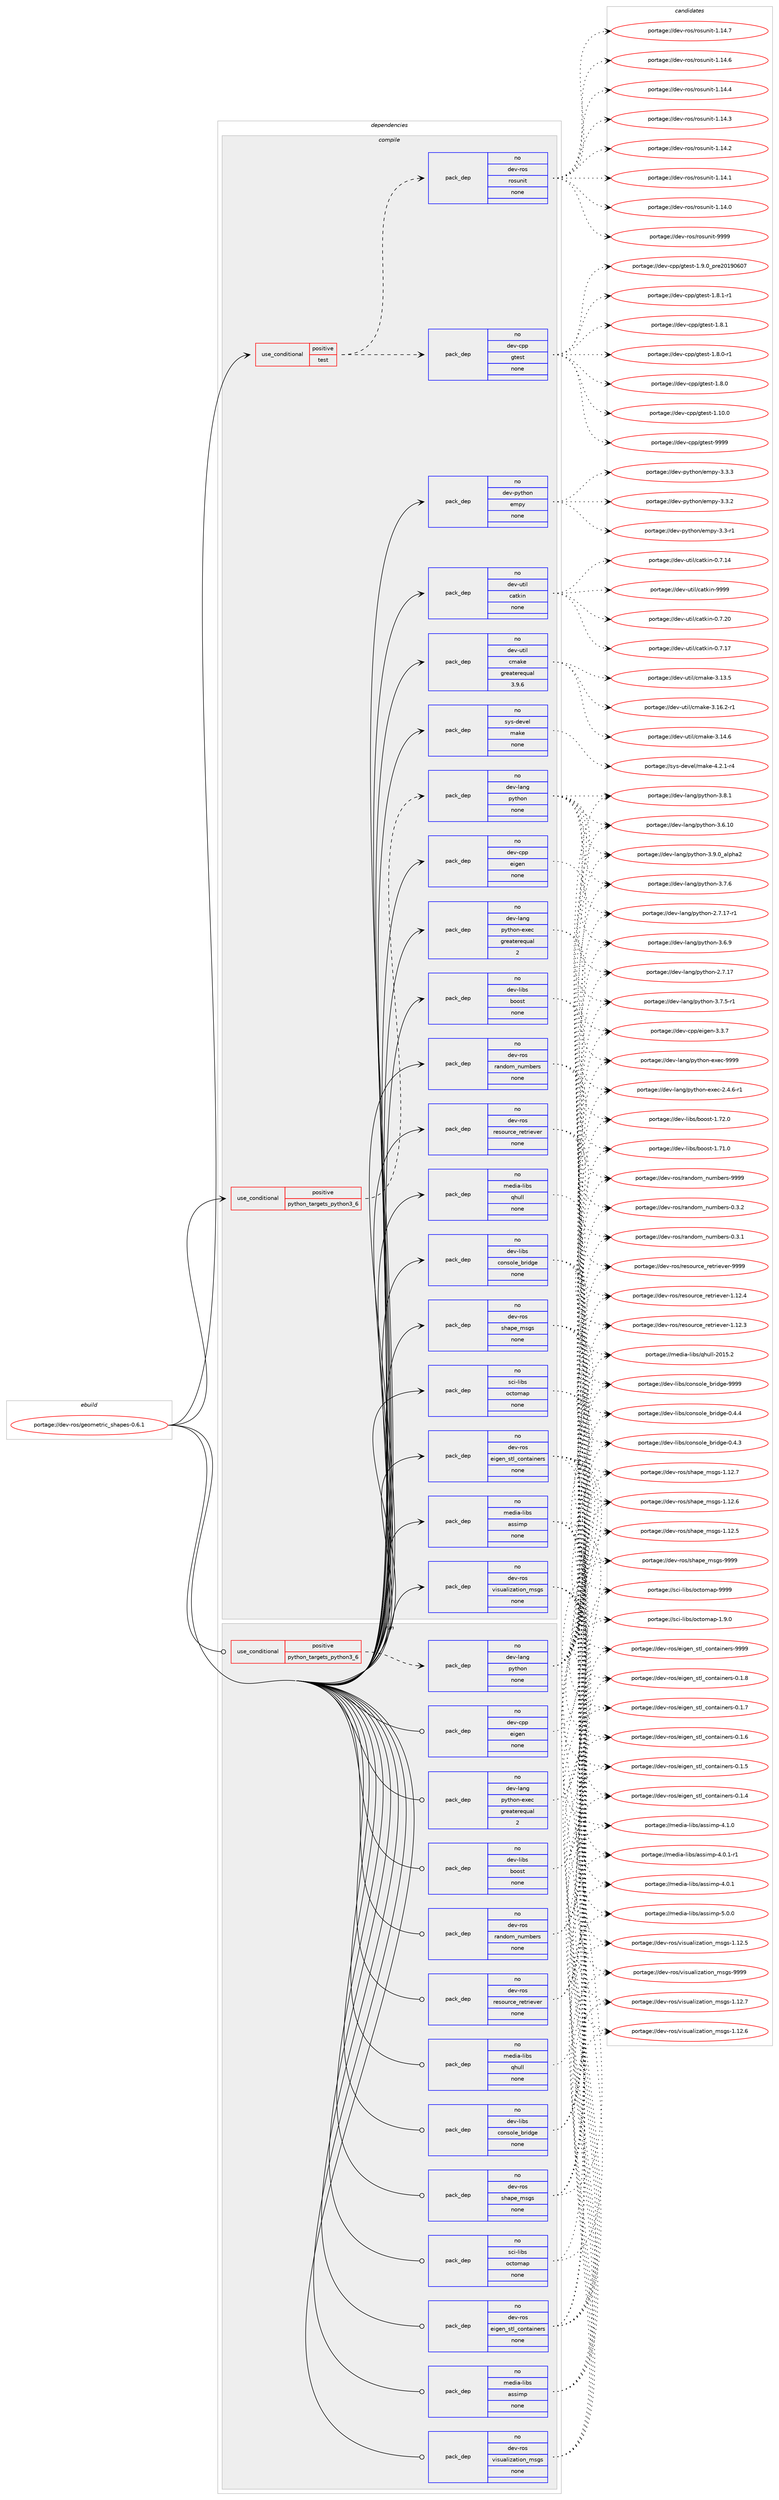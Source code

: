 digraph prolog {

# *************
# Graph options
# *************

newrank=true;
concentrate=true;
compound=true;
graph [rankdir=LR,fontname=Helvetica,fontsize=10,ranksep=1.5];#, ranksep=2.5, nodesep=0.2];
edge  [arrowhead=vee];
node  [fontname=Helvetica,fontsize=10];

# **********
# The ebuild
# **********

subgraph cluster_leftcol {
color=gray;
label=<<i>ebuild</i>>;
id [label="portage://dev-ros/geometric_shapes-0.6.1", color=red, width=4, href="../dev-ros/geometric_shapes-0.6.1.svg"];
}

# ****************
# The dependencies
# ****************

subgraph cluster_midcol {
color=gray;
label=<<i>dependencies</i>>;
subgraph cluster_compile {
fillcolor="#eeeeee";
style=filled;
label=<<i>compile</i>>;
subgraph cond100499 {
dependency402839 [label=<<TABLE BORDER="0" CELLBORDER="1" CELLSPACING="0" CELLPADDING="4"><TR><TD ROWSPAN="3" CELLPADDING="10">use_conditional</TD></TR><TR><TD>positive</TD></TR><TR><TD>python_targets_python3_6</TD></TR></TABLE>>, shape=none, color=red];
subgraph pack297487 {
dependency402840 [label=<<TABLE BORDER="0" CELLBORDER="1" CELLSPACING="0" CELLPADDING="4" WIDTH="220"><TR><TD ROWSPAN="6" CELLPADDING="30">pack_dep</TD></TR><TR><TD WIDTH="110">no</TD></TR><TR><TD>dev-lang</TD></TR><TR><TD>python</TD></TR><TR><TD>none</TD></TR><TR><TD></TD></TR></TABLE>>, shape=none, color=blue];
}
dependency402839:e -> dependency402840:w [weight=20,style="dashed",arrowhead="vee"];
}
id:e -> dependency402839:w [weight=20,style="solid",arrowhead="vee"];
subgraph cond100500 {
dependency402841 [label=<<TABLE BORDER="0" CELLBORDER="1" CELLSPACING="0" CELLPADDING="4"><TR><TD ROWSPAN="3" CELLPADDING="10">use_conditional</TD></TR><TR><TD>positive</TD></TR><TR><TD>test</TD></TR></TABLE>>, shape=none, color=red];
subgraph pack297488 {
dependency402842 [label=<<TABLE BORDER="0" CELLBORDER="1" CELLSPACING="0" CELLPADDING="4" WIDTH="220"><TR><TD ROWSPAN="6" CELLPADDING="30">pack_dep</TD></TR><TR><TD WIDTH="110">no</TD></TR><TR><TD>dev-cpp</TD></TR><TR><TD>gtest</TD></TR><TR><TD>none</TD></TR><TR><TD></TD></TR></TABLE>>, shape=none, color=blue];
}
dependency402841:e -> dependency402842:w [weight=20,style="dashed",arrowhead="vee"];
subgraph pack297489 {
dependency402843 [label=<<TABLE BORDER="0" CELLBORDER="1" CELLSPACING="0" CELLPADDING="4" WIDTH="220"><TR><TD ROWSPAN="6" CELLPADDING="30">pack_dep</TD></TR><TR><TD WIDTH="110">no</TD></TR><TR><TD>dev-ros</TD></TR><TR><TD>rosunit</TD></TR><TR><TD>none</TD></TR><TR><TD></TD></TR></TABLE>>, shape=none, color=blue];
}
dependency402841:e -> dependency402843:w [weight=20,style="dashed",arrowhead="vee"];
}
id:e -> dependency402841:w [weight=20,style="solid",arrowhead="vee"];
subgraph pack297490 {
dependency402844 [label=<<TABLE BORDER="0" CELLBORDER="1" CELLSPACING="0" CELLPADDING="4" WIDTH="220"><TR><TD ROWSPAN="6" CELLPADDING="30">pack_dep</TD></TR><TR><TD WIDTH="110">no</TD></TR><TR><TD>dev-cpp</TD></TR><TR><TD>eigen</TD></TR><TR><TD>none</TD></TR><TR><TD></TD></TR></TABLE>>, shape=none, color=blue];
}
id:e -> dependency402844:w [weight=20,style="solid",arrowhead="vee"];
subgraph pack297491 {
dependency402845 [label=<<TABLE BORDER="0" CELLBORDER="1" CELLSPACING="0" CELLPADDING="4" WIDTH="220"><TR><TD ROWSPAN="6" CELLPADDING="30">pack_dep</TD></TR><TR><TD WIDTH="110">no</TD></TR><TR><TD>dev-lang</TD></TR><TR><TD>python-exec</TD></TR><TR><TD>greaterequal</TD></TR><TR><TD>2</TD></TR></TABLE>>, shape=none, color=blue];
}
id:e -> dependency402845:w [weight=20,style="solid",arrowhead="vee"];
subgraph pack297492 {
dependency402846 [label=<<TABLE BORDER="0" CELLBORDER="1" CELLSPACING="0" CELLPADDING="4" WIDTH="220"><TR><TD ROWSPAN="6" CELLPADDING="30">pack_dep</TD></TR><TR><TD WIDTH="110">no</TD></TR><TR><TD>dev-libs</TD></TR><TR><TD>boost</TD></TR><TR><TD>none</TD></TR><TR><TD></TD></TR></TABLE>>, shape=none, color=blue];
}
id:e -> dependency402846:w [weight=20,style="solid",arrowhead="vee"];
subgraph pack297493 {
dependency402847 [label=<<TABLE BORDER="0" CELLBORDER="1" CELLSPACING="0" CELLPADDING="4" WIDTH="220"><TR><TD ROWSPAN="6" CELLPADDING="30">pack_dep</TD></TR><TR><TD WIDTH="110">no</TD></TR><TR><TD>dev-libs</TD></TR><TR><TD>console_bridge</TD></TR><TR><TD>none</TD></TR><TR><TD></TD></TR></TABLE>>, shape=none, color=blue];
}
id:e -> dependency402847:w [weight=20,style="solid",arrowhead="vee"];
subgraph pack297494 {
dependency402848 [label=<<TABLE BORDER="0" CELLBORDER="1" CELLSPACING="0" CELLPADDING="4" WIDTH="220"><TR><TD ROWSPAN="6" CELLPADDING="30">pack_dep</TD></TR><TR><TD WIDTH="110">no</TD></TR><TR><TD>dev-python</TD></TR><TR><TD>empy</TD></TR><TR><TD>none</TD></TR><TR><TD></TD></TR></TABLE>>, shape=none, color=blue];
}
id:e -> dependency402848:w [weight=20,style="solid",arrowhead="vee"];
subgraph pack297495 {
dependency402849 [label=<<TABLE BORDER="0" CELLBORDER="1" CELLSPACING="0" CELLPADDING="4" WIDTH="220"><TR><TD ROWSPAN="6" CELLPADDING="30">pack_dep</TD></TR><TR><TD WIDTH="110">no</TD></TR><TR><TD>dev-ros</TD></TR><TR><TD>eigen_stl_containers</TD></TR><TR><TD>none</TD></TR><TR><TD></TD></TR></TABLE>>, shape=none, color=blue];
}
id:e -> dependency402849:w [weight=20,style="solid",arrowhead="vee"];
subgraph pack297496 {
dependency402850 [label=<<TABLE BORDER="0" CELLBORDER="1" CELLSPACING="0" CELLPADDING="4" WIDTH="220"><TR><TD ROWSPAN="6" CELLPADDING="30">pack_dep</TD></TR><TR><TD WIDTH="110">no</TD></TR><TR><TD>dev-ros</TD></TR><TR><TD>random_numbers</TD></TR><TR><TD>none</TD></TR><TR><TD></TD></TR></TABLE>>, shape=none, color=blue];
}
id:e -> dependency402850:w [weight=20,style="solid",arrowhead="vee"];
subgraph pack297497 {
dependency402851 [label=<<TABLE BORDER="0" CELLBORDER="1" CELLSPACING="0" CELLPADDING="4" WIDTH="220"><TR><TD ROWSPAN="6" CELLPADDING="30">pack_dep</TD></TR><TR><TD WIDTH="110">no</TD></TR><TR><TD>dev-ros</TD></TR><TR><TD>resource_retriever</TD></TR><TR><TD>none</TD></TR><TR><TD></TD></TR></TABLE>>, shape=none, color=blue];
}
id:e -> dependency402851:w [weight=20,style="solid",arrowhead="vee"];
subgraph pack297498 {
dependency402852 [label=<<TABLE BORDER="0" CELLBORDER="1" CELLSPACING="0" CELLPADDING="4" WIDTH="220"><TR><TD ROWSPAN="6" CELLPADDING="30">pack_dep</TD></TR><TR><TD WIDTH="110">no</TD></TR><TR><TD>dev-ros</TD></TR><TR><TD>shape_msgs</TD></TR><TR><TD>none</TD></TR><TR><TD></TD></TR></TABLE>>, shape=none, color=blue];
}
id:e -> dependency402852:w [weight=20,style="solid",arrowhead="vee"];
subgraph pack297499 {
dependency402853 [label=<<TABLE BORDER="0" CELLBORDER="1" CELLSPACING="0" CELLPADDING="4" WIDTH="220"><TR><TD ROWSPAN="6" CELLPADDING="30">pack_dep</TD></TR><TR><TD WIDTH="110">no</TD></TR><TR><TD>dev-ros</TD></TR><TR><TD>visualization_msgs</TD></TR><TR><TD>none</TD></TR><TR><TD></TD></TR></TABLE>>, shape=none, color=blue];
}
id:e -> dependency402853:w [weight=20,style="solid",arrowhead="vee"];
subgraph pack297500 {
dependency402854 [label=<<TABLE BORDER="0" CELLBORDER="1" CELLSPACING="0" CELLPADDING="4" WIDTH="220"><TR><TD ROWSPAN="6" CELLPADDING="30">pack_dep</TD></TR><TR><TD WIDTH="110">no</TD></TR><TR><TD>dev-util</TD></TR><TR><TD>catkin</TD></TR><TR><TD>none</TD></TR><TR><TD></TD></TR></TABLE>>, shape=none, color=blue];
}
id:e -> dependency402854:w [weight=20,style="solid",arrowhead="vee"];
subgraph pack297501 {
dependency402855 [label=<<TABLE BORDER="0" CELLBORDER="1" CELLSPACING="0" CELLPADDING="4" WIDTH="220"><TR><TD ROWSPAN="6" CELLPADDING="30">pack_dep</TD></TR><TR><TD WIDTH="110">no</TD></TR><TR><TD>dev-util</TD></TR><TR><TD>cmake</TD></TR><TR><TD>greaterequal</TD></TR><TR><TD>3.9.6</TD></TR></TABLE>>, shape=none, color=blue];
}
id:e -> dependency402855:w [weight=20,style="solid",arrowhead="vee"];
subgraph pack297502 {
dependency402856 [label=<<TABLE BORDER="0" CELLBORDER="1" CELLSPACING="0" CELLPADDING="4" WIDTH="220"><TR><TD ROWSPAN="6" CELLPADDING="30">pack_dep</TD></TR><TR><TD WIDTH="110">no</TD></TR><TR><TD>media-libs</TD></TR><TR><TD>assimp</TD></TR><TR><TD>none</TD></TR><TR><TD></TD></TR></TABLE>>, shape=none, color=blue];
}
id:e -> dependency402856:w [weight=20,style="solid",arrowhead="vee"];
subgraph pack297503 {
dependency402857 [label=<<TABLE BORDER="0" CELLBORDER="1" CELLSPACING="0" CELLPADDING="4" WIDTH="220"><TR><TD ROWSPAN="6" CELLPADDING="30">pack_dep</TD></TR><TR><TD WIDTH="110">no</TD></TR><TR><TD>media-libs</TD></TR><TR><TD>qhull</TD></TR><TR><TD>none</TD></TR><TR><TD></TD></TR></TABLE>>, shape=none, color=blue];
}
id:e -> dependency402857:w [weight=20,style="solid",arrowhead="vee"];
subgraph pack297504 {
dependency402858 [label=<<TABLE BORDER="0" CELLBORDER="1" CELLSPACING="0" CELLPADDING="4" WIDTH="220"><TR><TD ROWSPAN="6" CELLPADDING="30">pack_dep</TD></TR><TR><TD WIDTH="110">no</TD></TR><TR><TD>sci-libs</TD></TR><TR><TD>octomap</TD></TR><TR><TD>none</TD></TR><TR><TD></TD></TR></TABLE>>, shape=none, color=blue];
}
id:e -> dependency402858:w [weight=20,style="solid",arrowhead="vee"];
subgraph pack297505 {
dependency402859 [label=<<TABLE BORDER="0" CELLBORDER="1" CELLSPACING="0" CELLPADDING="4" WIDTH="220"><TR><TD ROWSPAN="6" CELLPADDING="30">pack_dep</TD></TR><TR><TD WIDTH="110">no</TD></TR><TR><TD>sys-devel</TD></TR><TR><TD>make</TD></TR><TR><TD>none</TD></TR><TR><TD></TD></TR></TABLE>>, shape=none, color=blue];
}
id:e -> dependency402859:w [weight=20,style="solid",arrowhead="vee"];
}
subgraph cluster_compileandrun {
fillcolor="#eeeeee";
style=filled;
label=<<i>compile and run</i>>;
}
subgraph cluster_run {
fillcolor="#eeeeee";
style=filled;
label=<<i>run</i>>;
subgraph cond100501 {
dependency402860 [label=<<TABLE BORDER="0" CELLBORDER="1" CELLSPACING="0" CELLPADDING="4"><TR><TD ROWSPAN="3" CELLPADDING="10">use_conditional</TD></TR><TR><TD>positive</TD></TR><TR><TD>python_targets_python3_6</TD></TR></TABLE>>, shape=none, color=red];
subgraph pack297506 {
dependency402861 [label=<<TABLE BORDER="0" CELLBORDER="1" CELLSPACING="0" CELLPADDING="4" WIDTH="220"><TR><TD ROWSPAN="6" CELLPADDING="30">pack_dep</TD></TR><TR><TD WIDTH="110">no</TD></TR><TR><TD>dev-lang</TD></TR><TR><TD>python</TD></TR><TR><TD>none</TD></TR><TR><TD></TD></TR></TABLE>>, shape=none, color=blue];
}
dependency402860:e -> dependency402861:w [weight=20,style="dashed",arrowhead="vee"];
}
id:e -> dependency402860:w [weight=20,style="solid",arrowhead="odot"];
subgraph pack297507 {
dependency402862 [label=<<TABLE BORDER="0" CELLBORDER="1" CELLSPACING="0" CELLPADDING="4" WIDTH="220"><TR><TD ROWSPAN="6" CELLPADDING="30">pack_dep</TD></TR><TR><TD WIDTH="110">no</TD></TR><TR><TD>dev-cpp</TD></TR><TR><TD>eigen</TD></TR><TR><TD>none</TD></TR><TR><TD></TD></TR></TABLE>>, shape=none, color=blue];
}
id:e -> dependency402862:w [weight=20,style="solid",arrowhead="odot"];
subgraph pack297508 {
dependency402863 [label=<<TABLE BORDER="0" CELLBORDER="1" CELLSPACING="0" CELLPADDING="4" WIDTH="220"><TR><TD ROWSPAN="6" CELLPADDING="30">pack_dep</TD></TR><TR><TD WIDTH="110">no</TD></TR><TR><TD>dev-lang</TD></TR><TR><TD>python-exec</TD></TR><TR><TD>greaterequal</TD></TR><TR><TD>2</TD></TR></TABLE>>, shape=none, color=blue];
}
id:e -> dependency402863:w [weight=20,style="solid",arrowhead="odot"];
subgraph pack297509 {
dependency402864 [label=<<TABLE BORDER="0" CELLBORDER="1" CELLSPACING="0" CELLPADDING="4" WIDTH="220"><TR><TD ROWSPAN="6" CELLPADDING="30">pack_dep</TD></TR><TR><TD WIDTH="110">no</TD></TR><TR><TD>dev-libs</TD></TR><TR><TD>boost</TD></TR><TR><TD>none</TD></TR><TR><TD></TD></TR></TABLE>>, shape=none, color=blue];
}
id:e -> dependency402864:w [weight=20,style="solid",arrowhead="odot"];
subgraph pack297510 {
dependency402865 [label=<<TABLE BORDER="0" CELLBORDER="1" CELLSPACING="0" CELLPADDING="4" WIDTH="220"><TR><TD ROWSPAN="6" CELLPADDING="30">pack_dep</TD></TR><TR><TD WIDTH="110">no</TD></TR><TR><TD>dev-libs</TD></TR><TR><TD>console_bridge</TD></TR><TR><TD>none</TD></TR><TR><TD></TD></TR></TABLE>>, shape=none, color=blue];
}
id:e -> dependency402865:w [weight=20,style="solid",arrowhead="odot"];
subgraph pack297511 {
dependency402866 [label=<<TABLE BORDER="0" CELLBORDER="1" CELLSPACING="0" CELLPADDING="4" WIDTH="220"><TR><TD ROWSPAN="6" CELLPADDING="30">pack_dep</TD></TR><TR><TD WIDTH="110">no</TD></TR><TR><TD>dev-ros</TD></TR><TR><TD>eigen_stl_containers</TD></TR><TR><TD>none</TD></TR><TR><TD></TD></TR></TABLE>>, shape=none, color=blue];
}
id:e -> dependency402866:w [weight=20,style="solid",arrowhead="odot"];
subgraph pack297512 {
dependency402867 [label=<<TABLE BORDER="0" CELLBORDER="1" CELLSPACING="0" CELLPADDING="4" WIDTH="220"><TR><TD ROWSPAN="6" CELLPADDING="30">pack_dep</TD></TR><TR><TD WIDTH="110">no</TD></TR><TR><TD>dev-ros</TD></TR><TR><TD>random_numbers</TD></TR><TR><TD>none</TD></TR><TR><TD></TD></TR></TABLE>>, shape=none, color=blue];
}
id:e -> dependency402867:w [weight=20,style="solid",arrowhead="odot"];
subgraph pack297513 {
dependency402868 [label=<<TABLE BORDER="0" CELLBORDER="1" CELLSPACING="0" CELLPADDING="4" WIDTH="220"><TR><TD ROWSPAN="6" CELLPADDING="30">pack_dep</TD></TR><TR><TD WIDTH="110">no</TD></TR><TR><TD>dev-ros</TD></TR><TR><TD>resource_retriever</TD></TR><TR><TD>none</TD></TR><TR><TD></TD></TR></TABLE>>, shape=none, color=blue];
}
id:e -> dependency402868:w [weight=20,style="solid",arrowhead="odot"];
subgraph pack297514 {
dependency402869 [label=<<TABLE BORDER="0" CELLBORDER="1" CELLSPACING="0" CELLPADDING="4" WIDTH="220"><TR><TD ROWSPAN="6" CELLPADDING="30">pack_dep</TD></TR><TR><TD WIDTH="110">no</TD></TR><TR><TD>dev-ros</TD></TR><TR><TD>shape_msgs</TD></TR><TR><TD>none</TD></TR><TR><TD></TD></TR></TABLE>>, shape=none, color=blue];
}
id:e -> dependency402869:w [weight=20,style="solid",arrowhead="odot"];
subgraph pack297515 {
dependency402870 [label=<<TABLE BORDER="0" CELLBORDER="1" CELLSPACING="0" CELLPADDING="4" WIDTH="220"><TR><TD ROWSPAN="6" CELLPADDING="30">pack_dep</TD></TR><TR><TD WIDTH="110">no</TD></TR><TR><TD>dev-ros</TD></TR><TR><TD>visualization_msgs</TD></TR><TR><TD>none</TD></TR><TR><TD></TD></TR></TABLE>>, shape=none, color=blue];
}
id:e -> dependency402870:w [weight=20,style="solid",arrowhead="odot"];
subgraph pack297516 {
dependency402871 [label=<<TABLE BORDER="0" CELLBORDER="1" CELLSPACING="0" CELLPADDING="4" WIDTH="220"><TR><TD ROWSPAN="6" CELLPADDING="30">pack_dep</TD></TR><TR><TD WIDTH="110">no</TD></TR><TR><TD>media-libs</TD></TR><TR><TD>assimp</TD></TR><TR><TD>none</TD></TR><TR><TD></TD></TR></TABLE>>, shape=none, color=blue];
}
id:e -> dependency402871:w [weight=20,style="solid",arrowhead="odot"];
subgraph pack297517 {
dependency402872 [label=<<TABLE BORDER="0" CELLBORDER="1" CELLSPACING="0" CELLPADDING="4" WIDTH="220"><TR><TD ROWSPAN="6" CELLPADDING="30">pack_dep</TD></TR><TR><TD WIDTH="110">no</TD></TR><TR><TD>media-libs</TD></TR><TR><TD>qhull</TD></TR><TR><TD>none</TD></TR><TR><TD></TD></TR></TABLE>>, shape=none, color=blue];
}
id:e -> dependency402872:w [weight=20,style="solid",arrowhead="odot"];
subgraph pack297518 {
dependency402873 [label=<<TABLE BORDER="0" CELLBORDER="1" CELLSPACING="0" CELLPADDING="4" WIDTH="220"><TR><TD ROWSPAN="6" CELLPADDING="30">pack_dep</TD></TR><TR><TD WIDTH="110">no</TD></TR><TR><TD>sci-libs</TD></TR><TR><TD>octomap</TD></TR><TR><TD>none</TD></TR><TR><TD></TD></TR></TABLE>>, shape=none, color=blue];
}
id:e -> dependency402873:w [weight=20,style="solid",arrowhead="odot"];
}
}

# **************
# The candidates
# **************

subgraph cluster_choices {
rank=same;
color=gray;
label=<<i>candidates</i>>;

subgraph choice297487 {
color=black;
nodesep=1;
choice10010111845108971101034711212111610411111045514657464895971081121049750 [label="portage://dev-lang/python-3.9.0_alpha2", color=red, width=4,href="../dev-lang/python-3.9.0_alpha2.svg"];
choice100101118451089711010347112121116104111110455146564649 [label="portage://dev-lang/python-3.8.1", color=red, width=4,href="../dev-lang/python-3.8.1.svg"];
choice100101118451089711010347112121116104111110455146554654 [label="portage://dev-lang/python-3.7.6", color=red, width=4,href="../dev-lang/python-3.7.6.svg"];
choice1001011184510897110103471121211161041111104551465546534511449 [label="portage://dev-lang/python-3.7.5-r1", color=red, width=4,href="../dev-lang/python-3.7.5-r1.svg"];
choice100101118451089711010347112121116104111110455146544657 [label="portage://dev-lang/python-3.6.9", color=red, width=4,href="../dev-lang/python-3.6.9.svg"];
choice10010111845108971101034711212111610411111045514654464948 [label="portage://dev-lang/python-3.6.10", color=red, width=4,href="../dev-lang/python-3.6.10.svg"];
choice100101118451089711010347112121116104111110455046554649554511449 [label="portage://dev-lang/python-2.7.17-r1", color=red, width=4,href="../dev-lang/python-2.7.17-r1.svg"];
choice10010111845108971101034711212111610411111045504655464955 [label="portage://dev-lang/python-2.7.17", color=red, width=4,href="../dev-lang/python-2.7.17.svg"];
dependency402840:e -> choice10010111845108971101034711212111610411111045514657464895971081121049750:w [style=dotted,weight="100"];
dependency402840:e -> choice100101118451089711010347112121116104111110455146564649:w [style=dotted,weight="100"];
dependency402840:e -> choice100101118451089711010347112121116104111110455146554654:w [style=dotted,weight="100"];
dependency402840:e -> choice1001011184510897110103471121211161041111104551465546534511449:w [style=dotted,weight="100"];
dependency402840:e -> choice100101118451089711010347112121116104111110455146544657:w [style=dotted,weight="100"];
dependency402840:e -> choice10010111845108971101034711212111610411111045514654464948:w [style=dotted,weight="100"];
dependency402840:e -> choice100101118451089711010347112121116104111110455046554649554511449:w [style=dotted,weight="100"];
dependency402840:e -> choice10010111845108971101034711212111610411111045504655464955:w [style=dotted,weight="100"];
}
subgraph choice297488 {
color=black;
nodesep=1;
choice1001011184599112112471031161011151164557575757 [label="portage://dev-cpp/gtest-9999", color=red, width=4,href="../dev-cpp/gtest-9999.svg"];
choice100101118459911211247103116101115116454946574648951121141015048495748544855 [label="portage://dev-cpp/gtest-1.9.0_pre20190607", color=red, width=4,href="../dev-cpp/gtest-1.9.0_pre20190607.svg"];
choice1001011184599112112471031161011151164549465646494511449 [label="portage://dev-cpp/gtest-1.8.1-r1", color=red, width=4,href="../dev-cpp/gtest-1.8.1-r1.svg"];
choice100101118459911211247103116101115116454946564649 [label="portage://dev-cpp/gtest-1.8.1", color=red, width=4,href="../dev-cpp/gtest-1.8.1.svg"];
choice1001011184599112112471031161011151164549465646484511449 [label="portage://dev-cpp/gtest-1.8.0-r1", color=red, width=4,href="../dev-cpp/gtest-1.8.0-r1.svg"];
choice100101118459911211247103116101115116454946564648 [label="portage://dev-cpp/gtest-1.8.0", color=red, width=4,href="../dev-cpp/gtest-1.8.0.svg"];
choice10010111845991121124710311610111511645494649484648 [label="portage://dev-cpp/gtest-1.10.0", color=red, width=4,href="../dev-cpp/gtest-1.10.0.svg"];
dependency402842:e -> choice1001011184599112112471031161011151164557575757:w [style=dotted,weight="100"];
dependency402842:e -> choice100101118459911211247103116101115116454946574648951121141015048495748544855:w [style=dotted,weight="100"];
dependency402842:e -> choice1001011184599112112471031161011151164549465646494511449:w [style=dotted,weight="100"];
dependency402842:e -> choice100101118459911211247103116101115116454946564649:w [style=dotted,weight="100"];
dependency402842:e -> choice1001011184599112112471031161011151164549465646484511449:w [style=dotted,weight="100"];
dependency402842:e -> choice100101118459911211247103116101115116454946564648:w [style=dotted,weight="100"];
dependency402842:e -> choice10010111845991121124710311610111511645494649484648:w [style=dotted,weight="100"];
}
subgraph choice297489 {
color=black;
nodesep=1;
choice10010111845114111115471141111151171101051164557575757 [label="portage://dev-ros/rosunit-9999", color=red, width=4,href="../dev-ros/rosunit-9999.svg"];
choice100101118451141111154711411111511711010511645494649524655 [label="portage://dev-ros/rosunit-1.14.7", color=red, width=4,href="../dev-ros/rosunit-1.14.7.svg"];
choice100101118451141111154711411111511711010511645494649524654 [label="portage://dev-ros/rosunit-1.14.6", color=red, width=4,href="../dev-ros/rosunit-1.14.6.svg"];
choice100101118451141111154711411111511711010511645494649524652 [label="portage://dev-ros/rosunit-1.14.4", color=red, width=4,href="../dev-ros/rosunit-1.14.4.svg"];
choice100101118451141111154711411111511711010511645494649524651 [label="portage://dev-ros/rosunit-1.14.3", color=red, width=4,href="../dev-ros/rosunit-1.14.3.svg"];
choice100101118451141111154711411111511711010511645494649524650 [label="portage://dev-ros/rosunit-1.14.2", color=red, width=4,href="../dev-ros/rosunit-1.14.2.svg"];
choice100101118451141111154711411111511711010511645494649524649 [label="portage://dev-ros/rosunit-1.14.1", color=red, width=4,href="../dev-ros/rosunit-1.14.1.svg"];
choice100101118451141111154711411111511711010511645494649524648 [label="portage://dev-ros/rosunit-1.14.0", color=red, width=4,href="../dev-ros/rosunit-1.14.0.svg"];
dependency402843:e -> choice10010111845114111115471141111151171101051164557575757:w [style=dotted,weight="100"];
dependency402843:e -> choice100101118451141111154711411111511711010511645494649524655:w [style=dotted,weight="100"];
dependency402843:e -> choice100101118451141111154711411111511711010511645494649524654:w [style=dotted,weight="100"];
dependency402843:e -> choice100101118451141111154711411111511711010511645494649524652:w [style=dotted,weight="100"];
dependency402843:e -> choice100101118451141111154711411111511711010511645494649524651:w [style=dotted,weight="100"];
dependency402843:e -> choice100101118451141111154711411111511711010511645494649524650:w [style=dotted,weight="100"];
dependency402843:e -> choice100101118451141111154711411111511711010511645494649524649:w [style=dotted,weight="100"];
dependency402843:e -> choice100101118451141111154711411111511711010511645494649524648:w [style=dotted,weight="100"];
}
subgraph choice297490 {
color=black;
nodesep=1;
choice100101118459911211247101105103101110455146514655 [label="portage://dev-cpp/eigen-3.3.7", color=red, width=4,href="../dev-cpp/eigen-3.3.7.svg"];
dependency402844:e -> choice100101118459911211247101105103101110455146514655:w [style=dotted,weight="100"];
}
subgraph choice297491 {
color=black;
nodesep=1;
choice10010111845108971101034711212111610411111045101120101994557575757 [label="portage://dev-lang/python-exec-9999", color=red, width=4,href="../dev-lang/python-exec-9999.svg"];
choice10010111845108971101034711212111610411111045101120101994550465246544511449 [label="portage://dev-lang/python-exec-2.4.6-r1", color=red, width=4,href="../dev-lang/python-exec-2.4.6-r1.svg"];
dependency402845:e -> choice10010111845108971101034711212111610411111045101120101994557575757:w [style=dotted,weight="100"];
dependency402845:e -> choice10010111845108971101034711212111610411111045101120101994550465246544511449:w [style=dotted,weight="100"];
}
subgraph choice297492 {
color=black;
nodesep=1;
choice1001011184510810598115479811111111511645494655504648 [label="portage://dev-libs/boost-1.72.0", color=red, width=4,href="../dev-libs/boost-1.72.0.svg"];
choice1001011184510810598115479811111111511645494655494648 [label="portage://dev-libs/boost-1.71.0", color=red, width=4,href="../dev-libs/boost-1.71.0.svg"];
dependency402846:e -> choice1001011184510810598115479811111111511645494655504648:w [style=dotted,weight="100"];
dependency402846:e -> choice1001011184510810598115479811111111511645494655494648:w [style=dotted,weight="100"];
}
subgraph choice297493 {
color=black;
nodesep=1;
choice1001011184510810598115479911111011511110810195981141051001031014557575757 [label="portage://dev-libs/console_bridge-9999", color=red, width=4,href="../dev-libs/console_bridge-9999.svg"];
choice100101118451081059811547991111101151111081019598114105100103101454846524652 [label="portage://dev-libs/console_bridge-0.4.4", color=red, width=4,href="../dev-libs/console_bridge-0.4.4.svg"];
choice100101118451081059811547991111101151111081019598114105100103101454846524651 [label="portage://dev-libs/console_bridge-0.4.3", color=red, width=4,href="../dev-libs/console_bridge-0.4.3.svg"];
dependency402847:e -> choice1001011184510810598115479911111011511110810195981141051001031014557575757:w [style=dotted,weight="100"];
dependency402847:e -> choice100101118451081059811547991111101151111081019598114105100103101454846524652:w [style=dotted,weight="100"];
dependency402847:e -> choice100101118451081059811547991111101151111081019598114105100103101454846524651:w [style=dotted,weight="100"];
}
subgraph choice297494 {
color=black;
nodesep=1;
choice1001011184511212111610411111047101109112121455146514651 [label="portage://dev-python/empy-3.3.3", color=red, width=4,href="../dev-python/empy-3.3.3.svg"];
choice1001011184511212111610411111047101109112121455146514650 [label="portage://dev-python/empy-3.3.2", color=red, width=4,href="../dev-python/empy-3.3.2.svg"];
choice1001011184511212111610411111047101109112121455146514511449 [label="portage://dev-python/empy-3.3-r1", color=red, width=4,href="../dev-python/empy-3.3-r1.svg"];
dependency402848:e -> choice1001011184511212111610411111047101109112121455146514651:w [style=dotted,weight="100"];
dependency402848:e -> choice1001011184511212111610411111047101109112121455146514650:w [style=dotted,weight="100"];
dependency402848:e -> choice1001011184511212111610411111047101109112121455146514511449:w [style=dotted,weight="100"];
}
subgraph choice297495 {
color=black;
nodesep=1;
choice1001011184511411111547101105103101110951151161089599111110116971051101011141154557575757 [label="portage://dev-ros/eigen_stl_containers-9999", color=red, width=4,href="../dev-ros/eigen_stl_containers-9999.svg"];
choice100101118451141111154710110510310111095115116108959911111011697105110101114115454846494656 [label="portage://dev-ros/eigen_stl_containers-0.1.8", color=red, width=4,href="../dev-ros/eigen_stl_containers-0.1.8.svg"];
choice100101118451141111154710110510310111095115116108959911111011697105110101114115454846494655 [label="portage://dev-ros/eigen_stl_containers-0.1.7", color=red, width=4,href="../dev-ros/eigen_stl_containers-0.1.7.svg"];
choice100101118451141111154710110510310111095115116108959911111011697105110101114115454846494654 [label="portage://dev-ros/eigen_stl_containers-0.1.6", color=red, width=4,href="../dev-ros/eigen_stl_containers-0.1.6.svg"];
choice100101118451141111154710110510310111095115116108959911111011697105110101114115454846494653 [label="portage://dev-ros/eigen_stl_containers-0.1.5", color=red, width=4,href="../dev-ros/eigen_stl_containers-0.1.5.svg"];
choice100101118451141111154710110510310111095115116108959911111011697105110101114115454846494652 [label="portage://dev-ros/eigen_stl_containers-0.1.4", color=red, width=4,href="../dev-ros/eigen_stl_containers-0.1.4.svg"];
dependency402849:e -> choice1001011184511411111547101105103101110951151161089599111110116971051101011141154557575757:w [style=dotted,weight="100"];
dependency402849:e -> choice100101118451141111154710110510310111095115116108959911111011697105110101114115454846494656:w [style=dotted,weight="100"];
dependency402849:e -> choice100101118451141111154710110510310111095115116108959911111011697105110101114115454846494655:w [style=dotted,weight="100"];
dependency402849:e -> choice100101118451141111154710110510310111095115116108959911111011697105110101114115454846494654:w [style=dotted,weight="100"];
dependency402849:e -> choice100101118451141111154710110510310111095115116108959911111011697105110101114115454846494653:w [style=dotted,weight="100"];
dependency402849:e -> choice100101118451141111154710110510310111095115116108959911111011697105110101114115454846494652:w [style=dotted,weight="100"];
}
subgraph choice297496 {
color=black;
nodesep=1;
choice10010111845114111115471149711010011110995110117109981011141154557575757 [label="portage://dev-ros/random_numbers-9999", color=red, width=4,href="../dev-ros/random_numbers-9999.svg"];
choice1001011184511411111547114971101001111099511011710998101114115454846514650 [label="portage://dev-ros/random_numbers-0.3.2", color=red, width=4,href="../dev-ros/random_numbers-0.3.2.svg"];
choice1001011184511411111547114971101001111099511011710998101114115454846514649 [label="portage://dev-ros/random_numbers-0.3.1", color=red, width=4,href="../dev-ros/random_numbers-0.3.1.svg"];
dependency402850:e -> choice10010111845114111115471149711010011110995110117109981011141154557575757:w [style=dotted,weight="100"];
dependency402850:e -> choice1001011184511411111547114971101001111099511011710998101114115454846514650:w [style=dotted,weight="100"];
dependency402850:e -> choice1001011184511411111547114971101001111099511011710998101114115454846514649:w [style=dotted,weight="100"];
}
subgraph choice297497 {
color=black;
nodesep=1;
choice100101118451141111154711410111511111711499101951141011161141051011181011144557575757 [label="portage://dev-ros/resource_retriever-9999", color=red, width=4,href="../dev-ros/resource_retriever-9999.svg"];
choice1001011184511411111547114101115111117114991019511410111611410510111810111445494649504652 [label="portage://dev-ros/resource_retriever-1.12.4", color=red, width=4,href="../dev-ros/resource_retriever-1.12.4.svg"];
choice1001011184511411111547114101115111117114991019511410111611410510111810111445494649504651 [label="portage://dev-ros/resource_retriever-1.12.3", color=red, width=4,href="../dev-ros/resource_retriever-1.12.3.svg"];
dependency402851:e -> choice100101118451141111154711410111511111711499101951141011161141051011181011144557575757:w [style=dotted,weight="100"];
dependency402851:e -> choice1001011184511411111547114101115111117114991019511410111611410510111810111445494649504652:w [style=dotted,weight="100"];
dependency402851:e -> choice1001011184511411111547114101115111117114991019511410111611410510111810111445494649504651:w [style=dotted,weight="100"];
}
subgraph choice297498 {
color=black;
nodesep=1;
choice100101118451141111154711510497112101951091151031154557575757 [label="portage://dev-ros/shape_msgs-9999", color=red, width=4,href="../dev-ros/shape_msgs-9999.svg"];
choice1001011184511411111547115104971121019510911510311545494649504655 [label="portage://dev-ros/shape_msgs-1.12.7", color=red, width=4,href="../dev-ros/shape_msgs-1.12.7.svg"];
choice1001011184511411111547115104971121019510911510311545494649504654 [label="portage://dev-ros/shape_msgs-1.12.6", color=red, width=4,href="../dev-ros/shape_msgs-1.12.6.svg"];
choice1001011184511411111547115104971121019510911510311545494649504653 [label="portage://dev-ros/shape_msgs-1.12.5", color=red, width=4,href="../dev-ros/shape_msgs-1.12.5.svg"];
dependency402852:e -> choice100101118451141111154711510497112101951091151031154557575757:w [style=dotted,weight="100"];
dependency402852:e -> choice1001011184511411111547115104971121019510911510311545494649504655:w [style=dotted,weight="100"];
dependency402852:e -> choice1001011184511411111547115104971121019510911510311545494649504654:w [style=dotted,weight="100"];
dependency402852:e -> choice1001011184511411111547115104971121019510911510311545494649504653:w [style=dotted,weight="100"];
}
subgraph choice297499 {
color=black;
nodesep=1;
choice10010111845114111115471181051151179710810512297116105111110951091151031154557575757 [label="portage://dev-ros/visualization_msgs-9999", color=red, width=4,href="../dev-ros/visualization_msgs-9999.svg"];
choice100101118451141111154711810511511797108105122971161051111109510911510311545494649504655 [label="portage://dev-ros/visualization_msgs-1.12.7", color=red, width=4,href="../dev-ros/visualization_msgs-1.12.7.svg"];
choice100101118451141111154711810511511797108105122971161051111109510911510311545494649504654 [label="portage://dev-ros/visualization_msgs-1.12.6", color=red, width=4,href="../dev-ros/visualization_msgs-1.12.6.svg"];
choice100101118451141111154711810511511797108105122971161051111109510911510311545494649504653 [label="portage://dev-ros/visualization_msgs-1.12.5", color=red, width=4,href="../dev-ros/visualization_msgs-1.12.5.svg"];
dependency402853:e -> choice10010111845114111115471181051151179710810512297116105111110951091151031154557575757:w [style=dotted,weight="100"];
dependency402853:e -> choice100101118451141111154711810511511797108105122971161051111109510911510311545494649504655:w [style=dotted,weight="100"];
dependency402853:e -> choice100101118451141111154711810511511797108105122971161051111109510911510311545494649504654:w [style=dotted,weight="100"];
dependency402853:e -> choice100101118451141111154711810511511797108105122971161051111109510911510311545494649504653:w [style=dotted,weight="100"];
}
subgraph choice297500 {
color=black;
nodesep=1;
choice100101118451171161051084799971161071051104557575757 [label="portage://dev-util/catkin-9999", color=red, width=4,href="../dev-util/catkin-9999.svg"];
choice1001011184511711610510847999711610710511045484655465048 [label="portage://dev-util/catkin-0.7.20", color=red, width=4,href="../dev-util/catkin-0.7.20.svg"];
choice1001011184511711610510847999711610710511045484655464955 [label="portage://dev-util/catkin-0.7.17", color=red, width=4,href="../dev-util/catkin-0.7.17.svg"];
choice1001011184511711610510847999711610710511045484655464952 [label="portage://dev-util/catkin-0.7.14", color=red, width=4,href="../dev-util/catkin-0.7.14.svg"];
dependency402854:e -> choice100101118451171161051084799971161071051104557575757:w [style=dotted,weight="100"];
dependency402854:e -> choice1001011184511711610510847999711610710511045484655465048:w [style=dotted,weight="100"];
dependency402854:e -> choice1001011184511711610510847999711610710511045484655464955:w [style=dotted,weight="100"];
dependency402854:e -> choice1001011184511711610510847999711610710511045484655464952:w [style=dotted,weight="100"];
}
subgraph choice297501 {
color=black;
nodesep=1;
choice10010111845117116105108479910997107101455146495446504511449 [label="portage://dev-util/cmake-3.16.2-r1", color=red, width=4,href="../dev-util/cmake-3.16.2-r1.svg"];
choice1001011184511711610510847991099710710145514649524654 [label="portage://dev-util/cmake-3.14.6", color=red, width=4,href="../dev-util/cmake-3.14.6.svg"];
choice1001011184511711610510847991099710710145514649514653 [label="portage://dev-util/cmake-3.13.5", color=red, width=4,href="../dev-util/cmake-3.13.5.svg"];
dependency402855:e -> choice10010111845117116105108479910997107101455146495446504511449:w [style=dotted,weight="100"];
dependency402855:e -> choice1001011184511711610510847991099710710145514649524654:w [style=dotted,weight="100"];
dependency402855:e -> choice1001011184511711610510847991099710710145514649514653:w [style=dotted,weight="100"];
}
subgraph choice297502 {
color=black;
nodesep=1;
choice1091011001059745108105981154797115115105109112455346484648 [label="portage://media-libs/assimp-5.0.0", color=red, width=4,href="../media-libs/assimp-5.0.0.svg"];
choice1091011001059745108105981154797115115105109112455246494648 [label="portage://media-libs/assimp-4.1.0", color=red, width=4,href="../media-libs/assimp-4.1.0.svg"];
choice10910110010597451081059811547971151151051091124552464846494511449 [label="portage://media-libs/assimp-4.0.1-r1", color=red, width=4,href="../media-libs/assimp-4.0.1-r1.svg"];
choice1091011001059745108105981154797115115105109112455246484649 [label="portage://media-libs/assimp-4.0.1", color=red, width=4,href="../media-libs/assimp-4.0.1.svg"];
dependency402856:e -> choice1091011001059745108105981154797115115105109112455346484648:w [style=dotted,weight="100"];
dependency402856:e -> choice1091011001059745108105981154797115115105109112455246494648:w [style=dotted,weight="100"];
dependency402856:e -> choice10910110010597451081059811547971151151051091124552464846494511449:w [style=dotted,weight="100"];
dependency402856:e -> choice1091011001059745108105981154797115115105109112455246484649:w [style=dotted,weight="100"];
}
subgraph choice297503 {
color=black;
nodesep=1;
choice1091011001059745108105981154711310411710810845504849534650 [label="portage://media-libs/qhull-2015.2", color=red, width=4,href="../media-libs/qhull-2015.2.svg"];
dependency402857:e -> choice1091011001059745108105981154711310411710810845504849534650:w [style=dotted,weight="100"];
}
subgraph choice297504 {
color=black;
nodesep=1;
choice1159910545108105981154711199116111109971124557575757 [label="portage://sci-libs/octomap-9999", color=red, width=4,href="../sci-libs/octomap-9999.svg"];
choice115991054510810598115471119911611110997112454946574648 [label="portage://sci-libs/octomap-1.9.0", color=red, width=4,href="../sci-libs/octomap-1.9.0.svg"];
dependency402858:e -> choice1159910545108105981154711199116111109971124557575757:w [style=dotted,weight="100"];
dependency402858:e -> choice115991054510810598115471119911611110997112454946574648:w [style=dotted,weight="100"];
}
subgraph choice297505 {
color=black;
nodesep=1;
choice1151211154510010111810110847109971071014552465046494511452 [label="portage://sys-devel/make-4.2.1-r4", color=red, width=4,href="../sys-devel/make-4.2.1-r4.svg"];
dependency402859:e -> choice1151211154510010111810110847109971071014552465046494511452:w [style=dotted,weight="100"];
}
subgraph choice297506 {
color=black;
nodesep=1;
choice10010111845108971101034711212111610411111045514657464895971081121049750 [label="portage://dev-lang/python-3.9.0_alpha2", color=red, width=4,href="../dev-lang/python-3.9.0_alpha2.svg"];
choice100101118451089711010347112121116104111110455146564649 [label="portage://dev-lang/python-3.8.1", color=red, width=4,href="../dev-lang/python-3.8.1.svg"];
choice100101118451089711010347112121116104111110455146554654 [label="portage://dev-lang/python-3.7.6", color=red, width=4,href="../dev-lang/python-3.7.6.svg"];
choice1001011184510897110103471121211161041111104551465546534511449 [label="portage://dev-lang/python-3.7.5-r1", color=red, width=4,href="../dev-lang/python-3.7.5-r1.svg"];
choice100101118451089711010347112121116104111110455146544657 [label="portage://dev-lang/python-3.6.9", color=red, width=4,href="../dev-lang/python-3.6.9.svg"];
choice10010111845108971101034711212111610411111045514654464948 [label="portage://dev-lang/python-3.6.10", color=red, width=4,href="../dev-lang/python-3.6.10.svg"];
choice100101118451089711010347112121116104111110455046554649554511449 [label="portage://dev-lang/python-2.7.17-r1", color=red, width=4,href="../dev-lang/python-2.7.17-r1.svg"];
choice10010111845108971101034711212111610411111045504655464955 [label="portage://dev-lang/python-2.7.17", color=red, width=4,href="../dev-lang/python-2.7.17.svg"];
dependency402861:e -> choice10010111845108971101034711212111610411111045514657464895971081121049750:w [style=dotted,weight="100"];
dependency402861:e -> choice100101118451089711010347112121116104111110455146564649:w [style=dotted,weight="100"];
dependency402861:e -> choice100101118451089711010347112121116104111110455146554654:w [style=dotted,weight="100"];
dependency402861:e -> choice1001011184510897110103471121211161041111104551465546534511449:w [style=dotted,weight="100"];
dependency402861:e -> choice100101118451089711010347112121116104111110455146544657:w [style=dotted,weight="100"];
dependency402861:e -> choice10010111845108971101034711212111610411111045514654464948:w [style=dotted,weight="100"];
dependency402861:e -> choice100101118451089711010347112121116104111110455046554649554511449:w [style=dotted,weight="100"];
dependency402861:e -> choice10010111845108971101034711212111610411111045504655464955:w [style=dotted,weight="100"];
}
subgraph choice297507 {
color=black;
nodesep=1;
choice100101118459911211247101105103101110455146514655 [label="portage://dev-cpp/eigen-3.3.7", color=red, width=4,href="../dev-cpp/eigen-3.3.7.svg"];
dependency402862:e -> choice100101118459911211247101105103101110455146514655:w [style=dotted,weight="100"];
}
subgraph choice297508 {
color=black;
nodesep=1;
choice10010111845108971101034711212111610411111045101120101994557575757 [label="portage://dev-lang/python-exec-9999", color=red, width=4,href="../dev-lang/python-exec-9999.svg"];
choice10010111845108971101034711212111610411111045101120101994550465246544511449 [label="portage://dev-lang/python-exec-2.4.6-r1", color=red, width=4,href="../dev-lang/python-exec-2.4.6-r1.svg"];
dependency402863:e -> choice10010111845108971101034711212111610411111045101120101994557575757:w [style=dotted,weight="100"];
dependency402863:e -> choice10010111845108971101034711212111610411111045101120101994550465246544511449:w [style=dotted,weight="100"];
}
subgraph choice297509 {
color=black;
nodesep=1;
choice1001011184510810598115479811111111511645494655504648 [label="portage://dev-libs/boost-1.72.0", color=red, width=4,href="../dev-libs/boost-1.72.0.svg"];
choice1001011184510810598115479811111111511645494655494648 [label="portage://dev-libs/boost-1.71.0", color=red, width=4,href="../dev-libs/boost-1.71.0.svg"];
dependency402864:e -> choice1001011184510810598115479811111111511645494655504648:w [style=dotted,weight="100"];
dependency402864:e -> choice1001011184510810598115479811111111511645494655494648:w [style=dotted,weight="100"];
}
subgraph choice297510 {
color=black;
nodesep=1;
choice1001011184510810598115479911111011511110810195981141051001031014557575757 [label="portage://dev-libs/console_bridge-9999", color=red, width=4,href="../dev-libs/console_bridge-9999.svg"];
choice100101118451081059811547991111101151111081019598114105100103101454846524652 [label="portage://dev-libs/console_bridge-0.4.4", color=red, width=4,href="../dev-libs/console_bridge-0.4.4.svg"];
choice100101118451081059811547991111101151111081019598114105100103101454846524651 [label="portage://dev-libs/console_bridge-0.4.3", color=red, width=4,href="../dev-libs/console_bridge-0.4.3.svg"];
dependency402865:e -> choice1001011184510810598115479911111011511110810195981141051001031014557575757:w [style=dotted,weight="100"];
dependency402865:e -> choice100101118451081059811547991111101151111081019598114105100103101454846524652:w [style=dotted,weight="100"];
dependency402865:e -> choice100101118451081059811547991111101151111081019598114105100103101454846524651:w [style=dotted,weight="100"];
}
subgraph choice297511 {
color=black;
nodesep=1;
choice1001011184511411111547101105103101110951151161089599111110116971051101011141154557575757 [label="portage://dev-ros/eigen_stl_containers-9999", color=red, width=4,href="../dev-ros/eigen_stl_containers-9999.svg"];
choice100101118451141111154710110510310111095115116108959911111011697105110101114115454846494656 [label="portage://dev-ros/eigen_stl_containers-0.1.8", color=red, width=4,href="../dev-ros/eigen_stl_containers-0.1.8.svg"];
choice100101118451141111154710110510310111095115116108959911111011697105110101114115454846494655 [label="portage://dev-ros/eigen_stl_containers-0.1.7", color=red, width=4,href="../dev-ros/eigen_stl_containers-0.1.7.svg"];
choice100101118451141111154710110510310111095115116108959911111011697105110101114115454846494654 [label="portage://dev-ros/eigen_stl_containers-0.1.6", color=red, width=4,href="../dev-ros/eigen_stl_containers-0.1.6.svg"];
choice100101118451141111154710110510310111095115116108959911111011697105110101114115454846494653 [label="portage://dev-ros/eigen_stl_containers-0.1.5", color=red, width=4,href="../dev-ros/eigen_stl_containers-0.1.5.svg"];
choice100101118451141111154710110510310111095115116108959911111011697105110101114115454846494652 [label="portage://dev-ros/eigen_stl_containers-0.1.4", color=red, width=4,href="../dev-ros/eigen_stl_containers-0.1.4.svg"];
dependency402866:e -> choice1001011184511411111547101105103101110951151161089599111110116971051101011141154557575757:w [style=dotted,weight="100"];
dependency402866:e -> choice100101118451141111154710110510310111095115116108959911111011697105110101114115454846494656:w [style=dotted,weight="100"];
dependency402866:e -> choice100101118451141111154710110510310111095115116108959911111011697105110101114115454846494655:w [style=dotted,weight="100"];
dependency402866:e -> choice100101118451141111154710110510310111095115116108959911111011697105110101114115454846494654:w [style=dotted,weight="100"];
dependency402866:e -> choice100101118451141111154710110510310111095115116108959911111011697105110101114115454846494653:w [style=dotted,weight="100"];
dependency402866:e -> choice100101118451141111154710110510310111095115116108959911111011697105110101114115454846494652:w [style=dotted,weight="100"];
}
subgraph choice297512 {
color=black;
nodesep=1;
choice10010111845114111115471149711010011110995110117109981011141154557575757 [label="portage://dev-ros/random_numbers-9999", color=red, width=4,href="../dev-ros/random_numbers-9999.svg"];
choice1001011184511411111547114971101001111099511011710998101114115454846514650 [label="portage://dev-ros/random_numbers-0.3.2", color=red, width=4,href="../dev-ros/random_numbers-0.3.2.svg"];
choice1001011184511411111547114971101001111099511011710998101114115454846514649 [label="portage://dev-ros/random_numbers-0.3.1", color=red, width=4,href="../dev-ros/random_numbers-0.3.1.svg"];
dependency402867:e -> choice10010111845114111115471149711010011110995110117109981011141154557575757:w [style=dotted,weight="100"];
dependency402867:e -> choice1001011184511411111547114971101001111099511011710998101114115454846514650:w [style=dotted,weight="100"];
dependency402867:e -> choice1001011184511411111547114971101001111099511011710998101114115454846514649:w [style=dotted,weight="100"];
}
subgraph choice297513 {
color=black;
nodesep=1;
choice100101118451141111154711410111511111711499101951141011161141051011181011144557575757 [label="portage://dev-ros/resource_retriever-9999", color=red, width=4,href="../dev-ros/resource_retriever-9999.svg"];
choice1001011184511411111547114101115111117114991019511410111611410510111810111445494649504652 [label="portage://dev-ros/resource_retriever-1.12.4", color=red, width=4,href="../dev-ros/resource_retriever-1.12.4.svg"];
choice1001011184511411111547114101115111117114991019511410111611410510111810111445494649504651 [label="portage://dev-ros/resource_retriever-1.12.3", color=red, width=4,href="../dev-ros/resource_retriever-1.12.3.svg"];
dependency402868:e -> choice100101118451141111154711410111511111711499101951141011161141051011181011144557575757:w [style=dotted,weight="100"];
dependency402868:e -> choice1001011184511411111547114101115111117114991019511410111611410510111810111445494649504652:w [style=dotted,weight="100"];
dependency402868:e -> choice1001011184511411111547114101115111117114991019511410111611410510111810111445494649504651:w [style=dotted,weight="100"];
}
subgraph choice297514 {
color=black;
nodesep=1;
choice100101118451141111154711510497112101951091151031154557575757 [label="portage://dev-ros/shape_msgs-9999", color=red, width=4,href="../dev-ros/shape_msgs-9999.svg"];
choice1001011184511411111547115104971121019510911510311545494649504655 [label="portage://dev-ros/shape_msgs-1.12.7", color=red, width=4,href="../dev-ros/shape_msgs-1.12.7.svg"];
choice1001011184511411111547115104971121019510911510311545494649504654 [label="portage://dev-ros/shape_msgs-1.12.6", color=red, width=4,href="../dev-ros/shape_msgs-1.12.6.svg"];
choice1001011184511411111547115104971121019510911510311545494649504653 [label="portage://dev-ros/shape_msgs-1.12.5", color=red, width=4,href="../dev-ros/shape_msgs-1.12.5.svg"];
dependency402869:e -> choice100101118451141111154711510497112101951091151031154557575757:w [style=dotted,weight="100"];
dependency402869:e -> choice1001011184511411111547115104971121019510911510311545494649504655:w [style=dotted,weight="100"];
dependency402869:e -> choice1001011184511411111547115104971121019510911510311545494649504654:w [style=dotted,weight="100"];
dependency402869:e -> choice1001011184511411111547115104971121019510911510311545494649504653:w [style=dotted,weight="100"];
}
subgraph choice297515 {
color=black;
nodesep=1;
choice10010111845114111115471181051151179710810512297116105111110951091151031154557575757 [label="portage://dev-ros/visualization_msgs-9999", color=red, width=4,href="../dev-ros/visualization_msgs-9999.svg"];
choice100101118451141111154711810511511797108105122971161051111109510911510311545494649504655 [label="portage://dev-ros/visualization_msgs-1.12.7", color=red, width=4,href="../dev-ros/visualization_msgs-1.12.7.svg"];
choice100101118451141111154711810511511797108105122971161051111109510911510311545494649504654 [label="portage://dev-ros/visualization_msgs-1.12.6", color=red, width=4,href="../dev-ros/visualization_msgs-1.12.6.svg"];
choice100101118451141111154711810511511797108105122971161051111109510911510311545494649504653 [label="portage://dev-ros/visualization_msgs-1.12.5", color=red, width=4,href="../dev-ros/visualization_msgs-1.12.5.svg"];
dependency402870:e -> choice10010111845114111115471181051151179710810512297116105111110951091151031154557575757:w [style=dotted,weight="100"];
dependency402870:e -> choice100101118451141111154711810511511797108105122971161051111109510911510311545494649504655:w [style=dotted,weight="100"];
dependency402870:e -> choice100101118451141111154711810511511797108105122971161051111109510911510311545494649504654:w [style=dotted,weight="100"];
dependency402870:e -> choice100101118451141111154711810511511797108105122971161051111109510911510311545494649504653:w [style=dotted,weight="100"];
}
subgraph choice297516 {
color=black;
nodesep=1;
choice1091011001059745108105981154797115115105109112455346484648 [label="portage://media-libs/assimp-5.0.0", color=red, width=4,href="../media-libs/assimp-5.0.0.svg"];
choice1091011001059745108105981154797115115105109112455246494648 [label="portage://media-libs/assimp-4.1.0", color=red, width=4,href="../media-libs/assimp-4.1.0.svg"];
choice10910110010597451081059811547971151151051091124552464846494511449 [label="portage://media-libs/assimp-4.0.1-r1", color=red, width=4,href="../media-libs/assimp-4.0.1-r1.svg"];
choice1091011001059745108105981154797115115105109112455246484649 [label="portage://media-libs/assimp-4.0.1", color=red, width=4,href="../media-libs/assimp-4.0.1.svg"];
dependency402871:e -> choice1091011001059745108105981154797115115105109112455346484648:w [style=dotted,weight="100"];
dependency402871:e -> choice1091011001059745108105981154797115115105109112455246494648:w [style=dotted,weight="100"];
dependency402871:e -> choice10910110010597451081059811547971151151051091124552464846494511449:w [style=dotted,weight="100"];
dependency402871:e -> choice1091011001059745108105981154797115115105109112455246484649:w [style=dotted,weight="100"];
}
subgraph choice297517 {
color=black;
nodesep=1;
choice1091011001059745108105981154711310411710810845504849534650 [label="portage://media-libs/qhull-2015.2", color=red, width=4,href="../media-libs/qhull-2015.2.svg"];
dependency402872:e -> choice1091011001059745108105981154711310411710810845504849534650:w [style=dotted,weight="100"];
}
subgraph choice297518 {
color=black;
nodesep=1;
choice1159910545108105981154711199116111109971124557575757 [label="portage://sci-libs/octomap-9999", color=red, width=4,href="../sci-libs/octomap-9999.svg"];
choice115991054510810598115471119911611110997112454946574648 [label="portage://sci-libs/octomap-1.9.0", color=red, width=4,href="../sci-libs/octomap-1.9.0.svg"];
dependency402873:e -> choice1159910545108105981154711199116111109971124557575757:w [style=dotted,weight="100"];
dependency402873:e -> choice115991054510810598115471119911611110997112454946574648:w [style=dotted,weight="100"];
}
}

}
